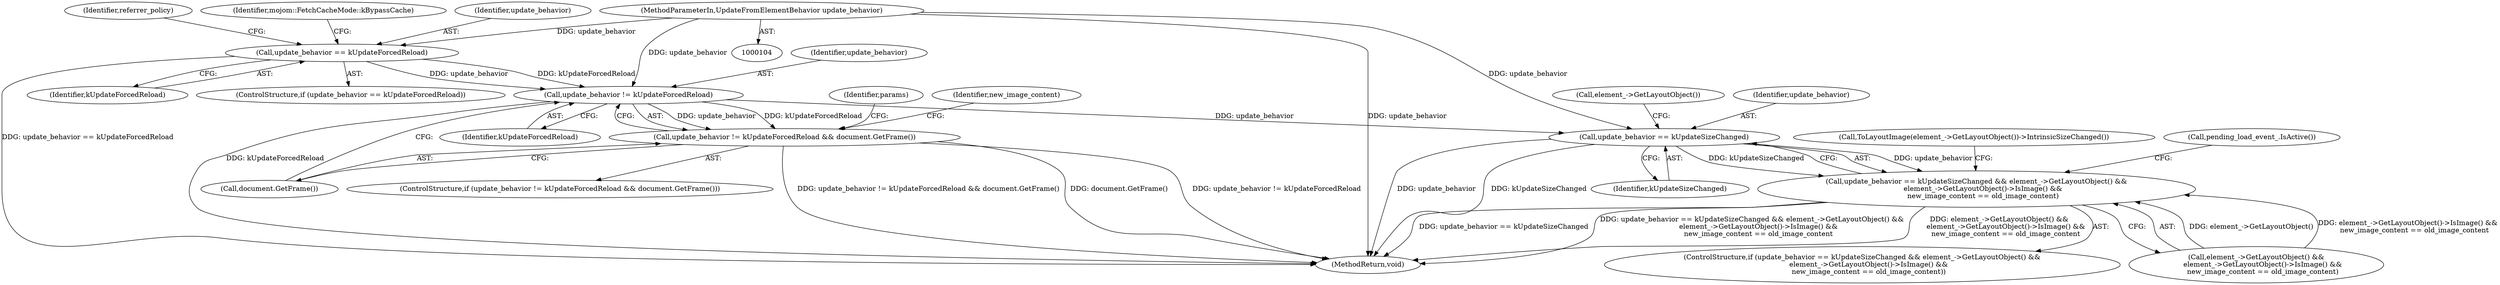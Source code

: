 digraph "0_Chrome_59ad2dcbe6dd5c5d846944258e6cd26a700ade83@API" {
"1000148" [label="(Call,update_behavior == kUpdateForcedReload)"];
"1000106" [label="(MethodParameterIn,UpdateFromElementBehavior update_behavior)"];
"1000221" [label="(Call,update_behavior != kUpdateForcedReload)"];
"1000220" [label="(Call,update_behavior != kUpdateForcedReload && document.GetFrame())"];
"1000258" [label="(Call,update_behavior == kUpdateSizeChanged)"];
"1000257" [label="(Call,update_behavior == kUpdateSizeChanged && element_->GetLayoutObject() &&\n      element_->GetLayoutObject()->IsImage() &&\n      new_image_content == old_image_content)"];
"1000226" [label="(Identifier,params)"];
"1000220" [label="(Call,update_behavior != kUpdateForcedReload && document.GetFrame())"];
"1000219" [label="(ControlStructure,if (update_behavior != kUpdateForcedReload && document.GetFrame()))"];
"1000106" [label="(MethodParameterIn,UpdateFromElementBehavior update_behavior)"];
"1000223" [label="(Identifier,kUpdateForcedReload)"];
"1000221" [label="(Call,update_behavior != kUpdateForcedReload)"];
"1000256" [label="(ControlStructure,if (update_behavior == kUpdateSizeChanged && element_->GetLayoutObject() &&\n      element_->GetLayoutObject()->IsImage() &&\n      new_image_content == old_image_content))"];
"1000258" [label="(Call,update_behavior == kUpdateSizeChanged)"];
"1000300" [label="(MethodReturn,void)"];
"1000260" [label="(Identifier,kUpdateSizeChanged)"];
"1000147" [label="(ControlStructure,if (update_behavior == kUpdateForcedReload))"];
"1000262" [label="(Call,element_->GetLayoutObject())"];
"1000150" [label="(Identifier,kUpdateForcedReload)"];
"1000257" [label="(Call,update_behavior == kUpdateSizeChanged && element_->GetLayoutObject() &&\n      element_->GetLayoutObject()->IsImage() &&\n      new_image_content == old_image_content)"];
"1000269" [label="(Call,ToLayoutImage(element_->GetLayoutObject())->IntrinsicSizeChanged())"];
"1000149" [label="(Identifier,update_behavior)"];
"1000224" [label="(Call,document.GetFrame())"];
"1000222" [label="(Identifier,update_behavior)"];
"1000259" [label="(Identifier,update_behavior)"];
"1000158" [label="(Identifier,referrer_policy)"];
"1000228" [label="(Identifier,new_image_content)"];
"1000273" [label="(Call,pending_load_event_.IsActive())"];
"1000261" [label="(Call,element_->GetLayoutObject() &&\n      element_->GetLayoutObject()->IsImage() &&\n      new_image_content == old_image_content)"];
"1000148" [label="(Call,update_behavior == kUpdateForcedReload)"];
"1000153" [label="(Identifier,mojom::FetchCacheMode::kBypassCache)"];
"1000148" -> "1000147"  [label="AST: "];
"1000148" -> "1000150"  [label="CFG: "];
"1000149" -> "1000148"  [label="AST: "];
"1000150" -> "1000148"  [label="AST: "];
"1000153" -> "1000148"  [label="CFG: "];
"1000158" -> "1000148"  [label="CFG: "];
"1000148" -> "1000300"  [label="DDG: update_behavior == kUpdateForcedReload"];
"1000106" -> "1000148"  [label="DDG: update_behavior"];
"1000148" -> "1000221"  [label="DDG: update_behavior"];
"1000148" -> "1000221"  [label="DDG: kUpdateForcedReload"];
"1000106" -> "1000104"  [label="AST: "];
"1000106" -> "1000300"  [label="DDG: update_behavior"];
"1000106" -> "1000221"  [label="DDG: update_behavior"];
"1000106" -> "1000258"  [label="DDG: update_behavior"];
"1000221" -> "1000220"  [label="AST: "];
"1000221" -> "1000223"  [label="CFG: "];
"1000222" -> "1000221"  [label="AST: "];
"1000223" -> "1000221"  [label="AST: "];
"1000224" -> "1000221"  [label="CFG: "];
"1000220" -> "1000221"  [label="CFG: "];
"1000221" -> "1000300"  [label="DDG: kUpdateForcedReload"];
"1000221" -> "1000220"  [label="DDG: update_behavior"];
"1000221" -> "1000220"  [label="DDG: kUpdateForcedReload"];
"1000221" -> "1000258"  [label="DDG: update_behavior"];
"1000220" -> "1000219"  [label="AST: "];
"1000220" -> "1000224"  [label="CFG: "];
"1000224" -> "1000220"  [label="AST: "];
"1000226" -> "1000220"  [label="CFG: "];
"1000228" -> "1000220"  [label="CFG: "];
"1000220" -> "1000300"  [label="DDG: update_behavior != kUpdateForcedReload"];
"1000220" -> "1000300"  [label="DDG: update_behavior != kUpdateForcedReload && document.GetFrame()"];
"1000220" -> "1000300"  [label="DDG: document.GetFrame()"];
"1000258" -> "1000257"  [label="AST: "];
"1000258" -> "1000260"  [label="CFG: "];
"1000259" -> "1000258"  [label="AST: "];
"1000260" -> "1000258"  [label="AST: "];
"1000262" -> "1000258"  [label="CFG: "];
"1000257" -> "1000258"  [label="CFG: "];
"1000258" -> "1000300"  [label="DDG: update_behavior"];
"1000258" -> "1000300"  [label="DDG: kUpdateSizeChanged"];
"1000258" -> "1000257"  [label="DDG: update_behavior"];
"1000258" -> "1000257"  [label="DDG: kUpdateSizeChanged"];
"1000257" -> "1000256"  [label="AST: "];
"1000257" -> "1000261"  [label="CFG: "];
"1000261" -> "1000257"  [label="AST: "];
"1000269" -> "1000257"  [label="CFG: "];
"1000273" -> "1000257"  [label="CFG: "];
"1000257" -> "1000300"  [label="DDG: update_behavior == kUpdateSizeChanged"];
"1000257" -> "1000300"  [label="DDG: update_behavior == kUpdateSizeChanged && element_->GetLayoutObject() &&\n      element_->GetLayoutObject()->IsImage() &&\n      new_image_content == old_image_content"];
"1000257" -> "1000300"  [label="DDG: element_->GetLayoutObject() &&\n      element_->GetLayoutObject()->IsImage() &&\n      new_image_content == old_image_content"];
"1000261" -> "1000257"  [label="DDG: element_->GetLayoutObject()"];
"1000261" -> "1000257"  [label="DDG: element_->GetLayoutObject()->IsImage() &&\n      new_image_content == old_image_content"];
}
